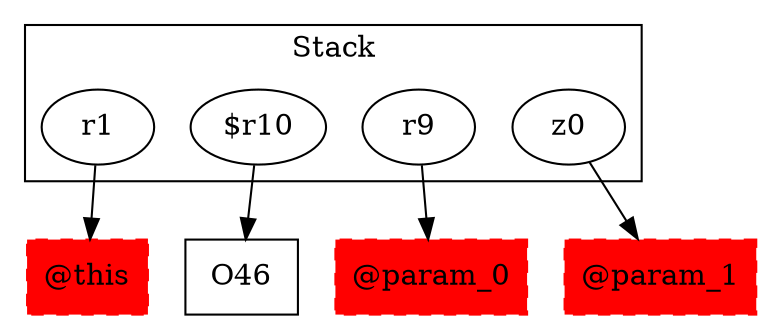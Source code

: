 digraph sample {
  rankDir="LR";
  subgraph cluster_0 {
    label="Stack"
    "r1"; "$r10"; "r9"; "z0"; 
  }
  "r1" -> { "@this"[shape=box]};
  "$r10" -> { O46[shape=box]};
  "r9" -> { "@param_0"[shape=box]};
  "z0" -> { "@param_1"[shape=box]};
  "@this"[shape=box, style="filled,dashed"];
  "@param_0"[shape=box, style="filled,dashed"];
  "@param_1"[shape=box, style="filled,dashed"];
  "@this"[color="red"];
  "@param_0"[color="red"];
  "@param_1"[color="red"];
}
